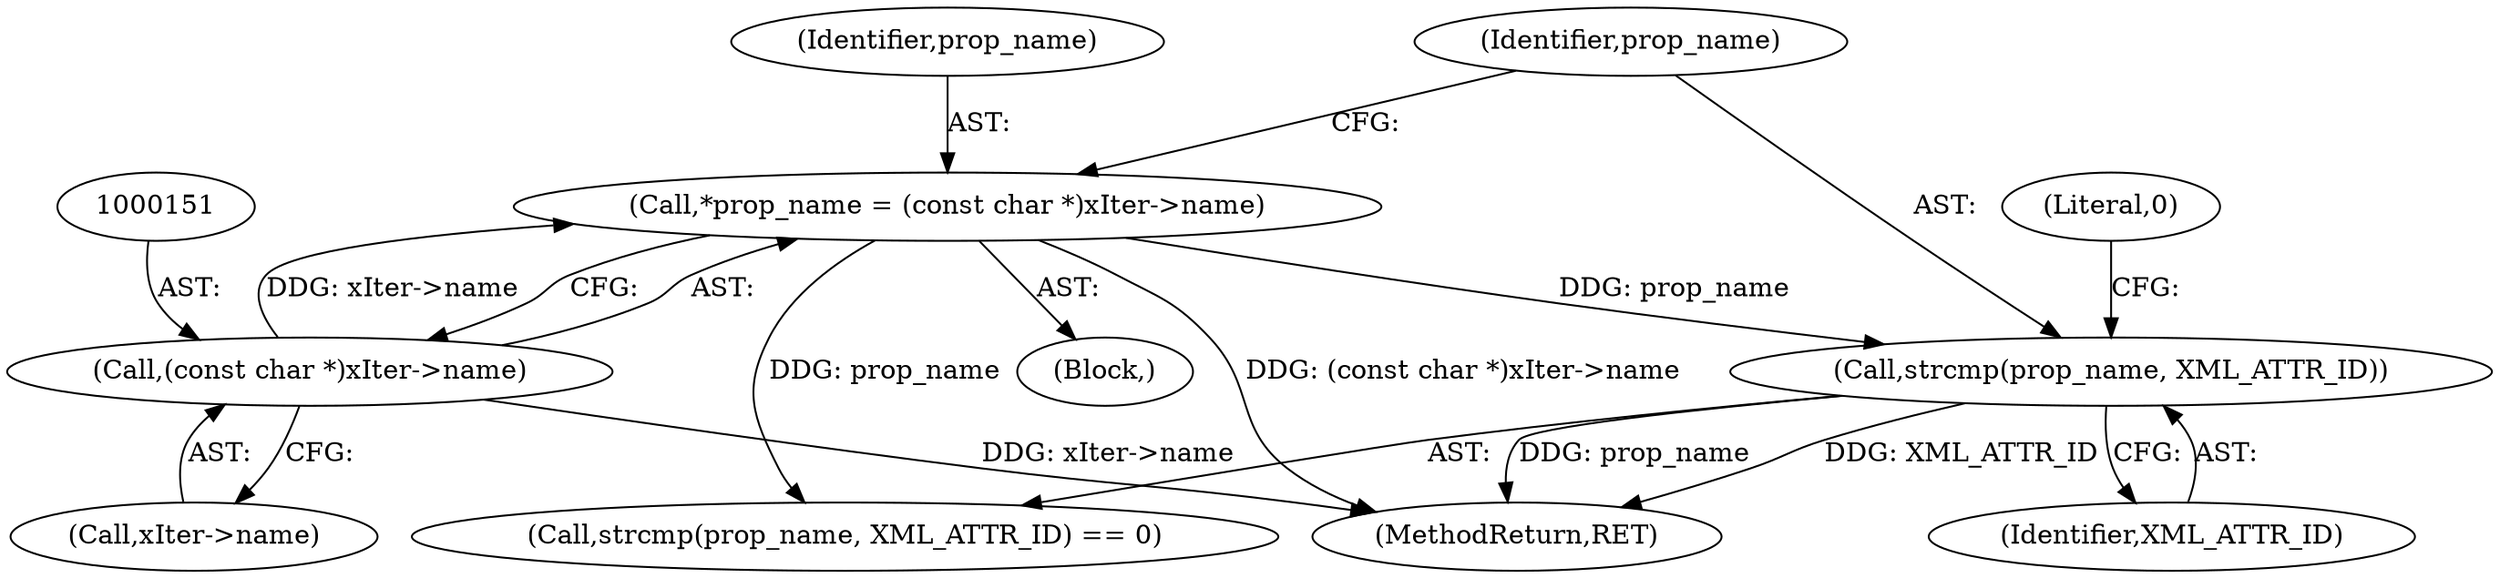 digraph "0_pacemaker_84ac07c@API" {
"1000158" [label="(Call,strcmp(prop_name, XML_ATTR_ID))"];
"1000148" [label="(Call,*prop_name = (const char *)xIter->name)"];
"1000150" [label="(Call,(const char *)xIter->name)"];
"1000161" [label="(Literal,0)"];
"1000157" [label="(Call,strcmp(prop_name, XML_ATTR_ID) == 0)"];
"1000148" [label="(Call,*prop_name = (const char *)xIter->name)"];
"1000150" [label="(Call,(const char *)xIter->name)"];
"1000146" [label="(Block,)"];
"1000149" [label="(Identifier,prop_name)"];
"1000159" [label="(Identifier,prop_name)"];
"1000152" [label="(Call,xIter->name)"];
"1000160" [label="(Identifier,XML_ATTR_ID)"];
"1000158" [label="(Call,strcmp(prop_name, XML_ATTR_ID))"];
"1000222" [label="(MethodReturn,RET)"];
"1000158" -> "1000157"  [label="AST: "];
"1000158" -> "1000160"  [label="CFG: "];
"1000159" -> "1000158"  [label="AST: "];
"1000160" -> "1000158"  [label="AST: "];
"1000161" -> "1000158"  [label="CFG: "];
"1000158" -> "1000222"  [label="DDG: prop_name"];
"1000158" -> "1000222"  [label="DDG: XML_ATTR_ID"];
"1000148" -> "1000158"  [label="DDG: prop_name"];
"1000148" -> "1000146"  [label="AST: "];
"1000148" -> "1000150"  [label="CFG: "];
"1000149" -> "1000148"  [label="AST: "];
"1000150" -> "1000148"  [label="AST: "];
"1000159" -> "1000148"  [label="CFG: "];
"1000148" -> "1000222"  [label="DDG: (const char *)xIter->name"];
"1000150" -> "1000148"  [label="DDG: xIter->name"];
"1000148" -> "1000157"  [label="DDG: prop_name"];
"1000150" -> "1000152"  [label="CFG: "];
"1000151" -> "1000150"  [label="AST: "];
"1000152" -> "1000150"  [label="AST: "];
"1000150" -> "1000222"  [label="DDG: xIter->name"];
}

